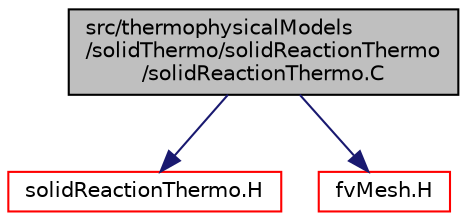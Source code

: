 digraph "src/thermophysicalModels/solidThermo/solidReactionThermo/solidReactionThermo.C"
{
  bgcolor="transparent";
  edge [fontname="Helvetica",fontsize="10",labelfontname="Helvetica",labelfontsize="10"];
  node [fontname="Helvetica",fontsize="10",shape=record];
  Node0 [label="src/thermophysicalModels\l/solidThermo/solidReactionThermo\l/solidReactionThermo.C",height=0.2,width=0.4,color="black", fillcolor="grey75", style="filled", fontcolor="black"];
  Node0 -> Node1 [color="midnightblue",fontsize="10",style="solid",fontname="Helvetica"];
  Node1 [label="solidReactionThermo.H",height=0.2,width=0.4,color="red",URL="$a16823.html"];
  Node0 -> Node189 [color="midnightblue",fontsize="10",style="solid",fontname="Helvetica"];
  Node189 [label="fvMesh.H",height=0.2,width=0.4,color="red",URL="$a03719.html"];
}
